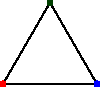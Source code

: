 size(50, 50);

pair pA = (0, 1);
real r = 120;
pair rot = (cos(radians(r)), sin(radians(r)));
pair pB = rot * pA;
pair pC = rot * pB;

pA = rot * pA;
pB = rot * pB;
pC = rot * pC;

//dot((0,0));

draw(pA--pB--pC--cycle);


dot(pA, red);
dot(pB, blue);
dot(pC, darkgreen);

